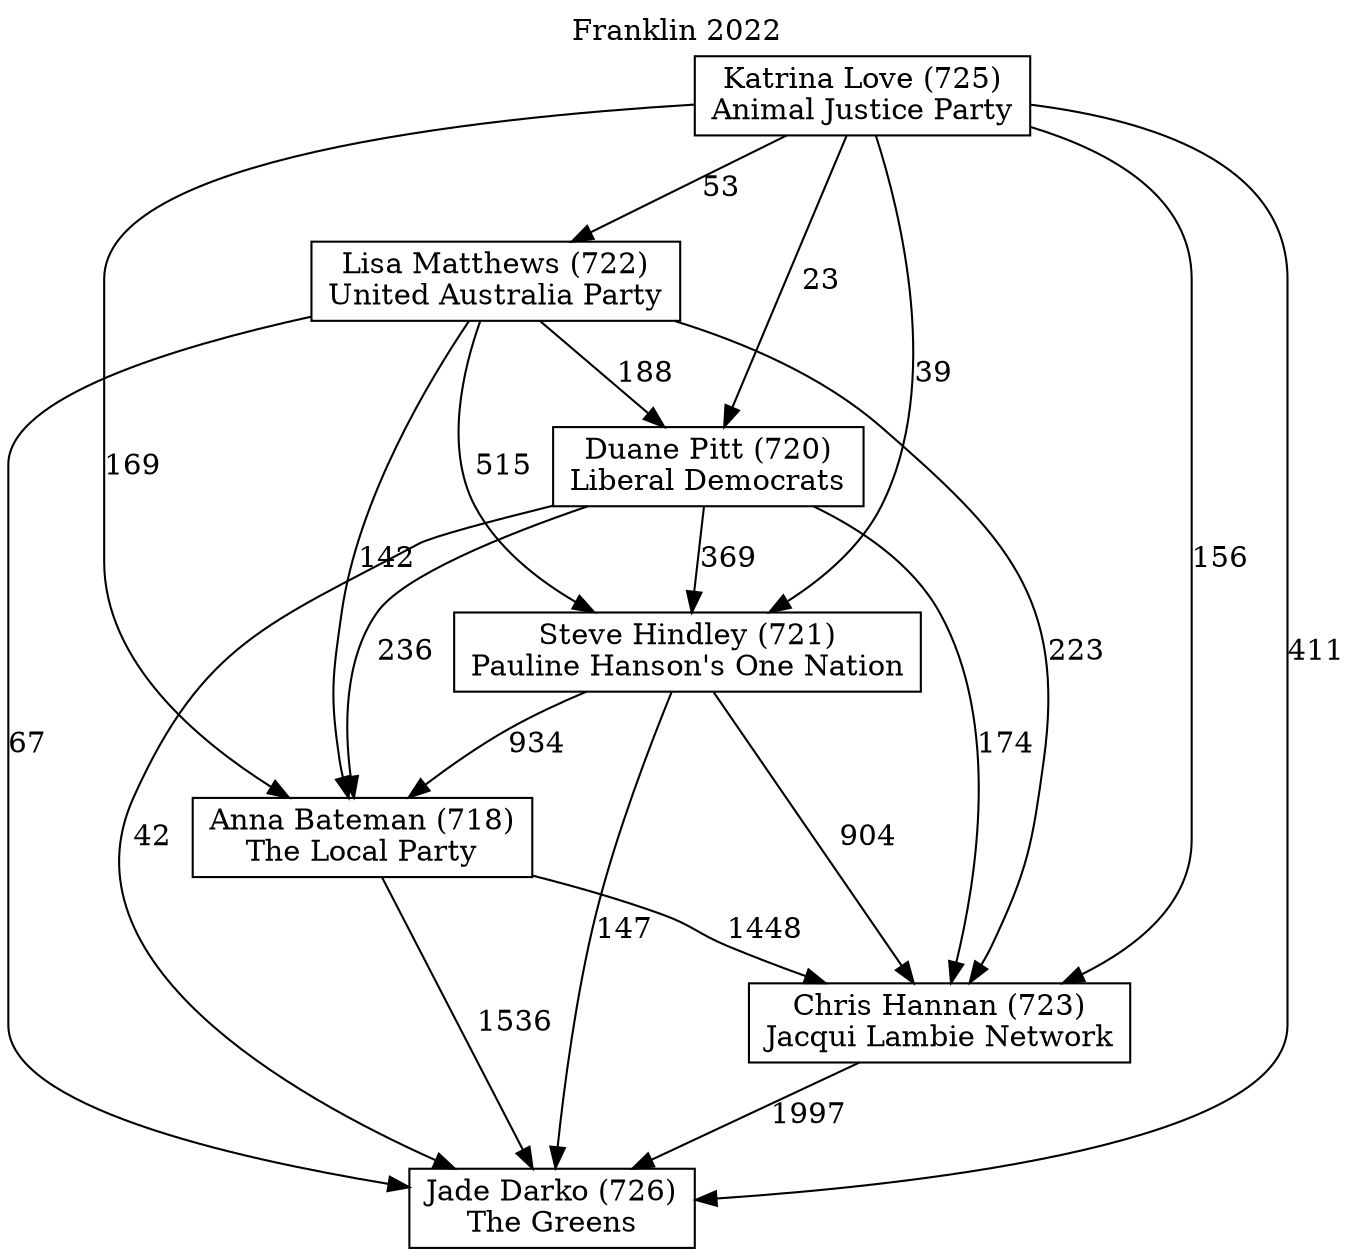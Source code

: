 // House preference flow
digraph "Jade Darko (726)_Franklin_2022" {
	graph [label="Franklin 2022" labelloc=t mclimit=10]
	node [shape=box]
	"Jade Darko (726)" [label="Jade Darko (726)
The Greens"]
	"Anna Bateman (718)" [label="Anna Bateman (718)
The Local Party"]
	"Duane Pitt (720)" [label="Duane Pitt (720)
Liberal Democrats"]
	"Steve Hindley (721)" [label="Steve Hindley (721)
Pauline Hanson's One Nation"]
	"Chris Hannan (723)" [label="Chris Hannan (723)
Jacqui Lambie Network"]
	"Lisa Matthews (722)" [label="Lisa Matthews (722)
United Australia Party"]
	"Katrina Love (725)" [label="Katrina Love (725)
Animal Justice Party"]
	"Duane Pitt (720)" -> "Steve Hindley (721)" [label=369]
	"Anna Bateman (718)" -> "Chris Hannan (723)" [label=1448]
	"Lisa Matthews (722)" -> "Jade Darko (726)" [label=67]
	"Katrina Love (725)" -> "Steve Hindley (721)" [label=39]
	"Steve Hindley (721)" -> "Chris Hannan (723)" [label=904]
	"Katrina Love (725)" -> "Jade Darko (726)" [label=411]
	"Katrina Love (725)" -> "Anna Bateman (718)" [label=169]
	"Steve Hindley (721)" -> "Anna Bateman (718)" [label=934]
	"Lisa Matthews (722)" -> "Chris Hannan (723)" [label=223]
	"Lisa Matthews (722)" -> "Duane Pitt (720)" [label=188]
	"Lisa Matthews (722)" -> "Steve Hindley (721)" [label=515]
	"Duane Pitt (720)" -> "Chris Hannan (723)" [label=174]
	"Chris Hannan (723)" -> "Jade Darko (726)" [label=1997]
	"Katrina Love (725)" -> "Lisa Matthews (722)" [label=53]
	"Duane Pitt (720)" -> "Anna Bateman (718)" [label=236]
	"Steve Hindley (721)" -> "Jade Darko (726)" [label=147]
	"Katrina Love (725)" -> "Duane Pitt (720)" [label=23]
	"Lisa Matthews (722)" -> "Anna Bateman (718)" [label=142]
	"Katrina Love (725)" -> "Chris Hannan (723)" [label=156]
	"Duane Pitt (720)" -> "Jade Darko (726)" [label=42]
	"Anna Bateman (718)" -> "Jade Darko (726)" [label=1536]
}
